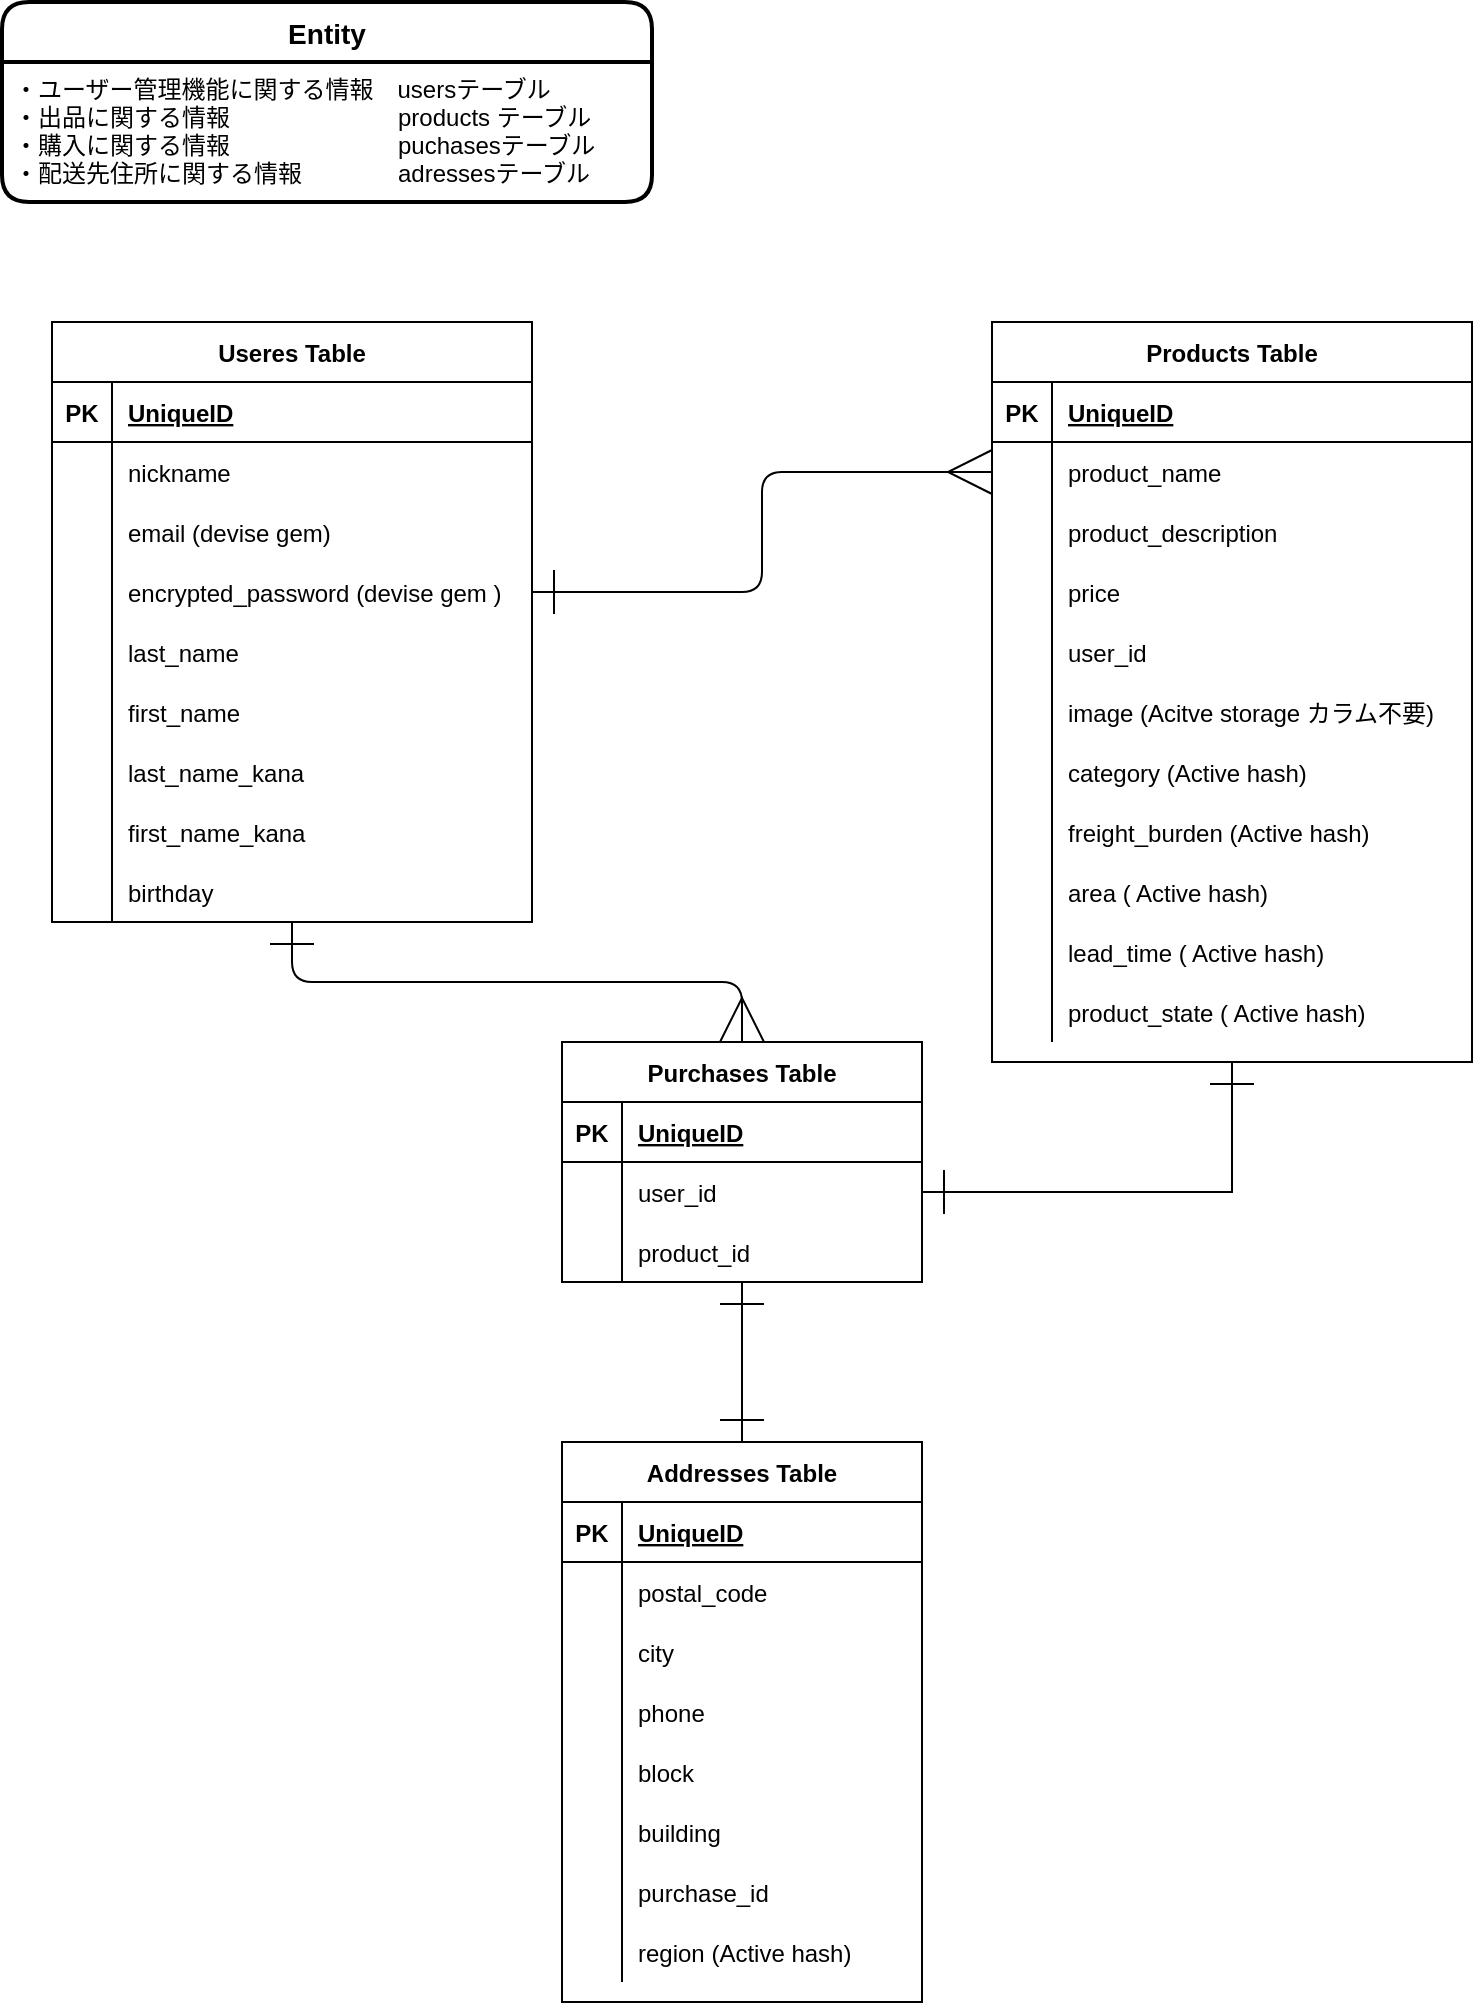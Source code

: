 <mxfile version="14.2.4" type="embed">
    <diagram id="lWTlmtCsHmXvPfJ3UJOG" name="ページ1">
        <mxGraphModel dx="589" dy="1011" grid="1" gridSize="10" guides="1" tooltips="1" connect="1" arrows="1" fold="1" page="1" pageScale="1" pageWidth="850" pageHeight="1100" math="0" shadow="0">
            <root>
                <mxCell id="0"/>
                <mxCell id="1" parent="0"/>
                <mxCell id="Od9n2D6SeKR2Rv6j3zlu-41" value="Entity" style="swimlane;childLayout=stackLayout;horizontal=1;startSize=30;horizontalStack=0;rounded=1;fontSize=14;fontStyle=1;strokeWidth=2;resizeParent=0;resizeLast=1;shadow=0;dashed=0;align=center;" parent="1" vertex="1">
                    <mxGeometry x="55" y="40" width="325" height="100" as="geometry">
                        <mxRectangle x="340" y="40" width="70" height="30" as="alternateBounds"/>
                    </mxGeometry>
                </mxCell>
                <mxCell id="Od9n2D6SeKR2Rv6j3zlu-42" value="・ユーザー管理機能に関する情報　usersテーブル&#10;・出品に関する情報　　　　　　　products テーブル&#10;・購入に関する情報　　　　　　　puchasesテーブル&#10;・配送先住所に関する情報　　　　adressesテーブル" style="align=left;strokeColor=none;fillColor=none;spacingLeft=4;fontSize=12;verticalAlign=top;resizable=0;rotatable=0;part=1;fontStyle=0" parent="Od9n2D6SeKR2Rv6j3zlu-41" vertex="1">
                    <mxGeometry y="30" width="325" height="70" as="geometry"/>
                </mxCell>
                <mxCell id="Od9n2D6SeKR2Rv6j3zlu-48" value="Useres Table" style="shape=table;startSize=30;container=1;collapsible=1;childLayout=tableLayout;fixedRows=1;rowLines=0;fontStyle=1;align=center;resizeLast=1;" parent="1" vertex="1">
                    <mxGeometry x="80" y="200" width="240" height="300" as="geometry"/>
                </mxCell>
                <mxCell id="Od9n2D6SeKR2Rv6j3zlu-49" value="" style="shape=partialRectangle;collapsible=0;dropTarget=0;pointerEvents=0;fillColor=none;top=0;left=0;bottom=1;right=0;points=[[0,0.5],[1,0.5]];portConstraint=eastwest;" parent="Od9n2D6SeKR2Rv6j3zlu-48" vertex="1">
                    <mxGeometry y="30" width="240" height="30" as="geometry"/>
                </mxCell>
                <mxCell id="Od9n2D6SeKR2Rv6j3zlu-50" value="PK" style="shape=partialRectangle;connectable=0;fillColor=none;top=0;left=0;bottom=0;right=0;fontStyle=1;overflow=hidden;" parent="Od9n2D6SeKR2Rv6j3zlu-49" vertex="1">
                    <mxGeometry width="30" height="30" as="geometry"/>
                </mxCell>
                <mxCell id="Od9n2D6SeKR2Rv6j3zlu-51" value="UniqueID" style="shape=partialRectangle;connectable=0;fillColor=none;top=0;left=0;bottom=0;right=0;align=left;spacingLeft=6;fontStyle=5;overflow=hidden;" parent="Od9n2D6SeKR2Rv6j3zlu-49" vertex="1">
                    <mxGeometry x="30" width="210" height="30" as="geometry"/>
                </mxCell>
                <mxCell id="Od9n2D6SeKR2Rv6j3zlu-52" value="" style="shape=partialRectangle;collapsible=0;dropTarget=0;pointerEvents=0;fillColor=none;top=0;left=0;bottom=0;right=0;points=[[0,0.5],[1,0.5]];portConstraint=eastwest;" parent="Od9n2D6SeKR2Rv6j3zlu-48" vertex="1">
                    <mxGeometry y="60" width="240" height="30" as="geometry"/>
                </mxCell>
                <mxCell id="Od9n2D6SeKR2Rv6j3zlu-53" value="" style="shape=partialRectangle;connectable=0;fillColor=none;top=0;left=0;bottom=0;right=0;editable=1;overflow=hidden;" parent="Od9n2D6SeKR2Rv6j3zlu-52" vertex="1">
                    <mxGeometry width="30" height="30" as="geometry"/>
                </mxCell>
                <mxCell id="Od9n2D6SeKR2Rv6j3zlu-54" value="nickname" style="shape=partialRectangle;connectable=0;fillColor=none;top=0;left=0;bottom=0;right=0;align=left;spacingLeft=6;overflow=hidden;" parent="Od9n2D6SeKR2Rv6j3zlu-52" vertex="1">
                    <mxGeometry x="30" width="210" height="30" as="geometry"/>
                </mxCell>
                <mxCell id="Od9n2D6SeKR2Rv6j3zlu-55" value="" style="shape=partialRectangle;collapsible=0;dropTarget=0;pointerEvents=0;fillColor=none;top=0;left=0;bottom=0;right=0;points=[[0,0.5],[1,0.5]];portConstraint=eastwest;" parent="Od9n2D6SeKR2Rv6j3zlu-48" vertex="1">
                    <mxGeometry y="90" width="240" height="30" as="geometry"/>
                </mxCell>
                <mxCell id="Od9n2D6SeKR2Rv6j3zlu-56" value="" style="shape=partialRectangle;connectable=0;fillColor=none;top=0;left=0;bottom=0;right=0;editable=1;overflow=hidden;" parent="Od9n2D6SeKR2Rv6j3zlu-55" vertex="1">
                    <mxGeometry width="30" height="30" as="geometry"/>
                </mxCell>
                <mxCell id="Od9n2D6SeKR2Rv6j3zlu-57" value="email (devise gem)" style="shape=partialRectangle;connectable=0;fillColor=none;top=0;left=0;bottom=0;right=0;align=left;spacingLeft=6;overflow=hidden;" parent="Od9n2D6SeKR2Rv6j3zlu-55" vertex="1">
                    <mxGeometry x="30" width="210" height="30" as="geometry"/>
                </mxCell>
                <mxCell id="Od9n2D6SeKR2Rv6j3zlu-58" value="" style="shape=partialRectangle;collapsible=0;dropTarget=0;pointerEvents=0;fillColor=none;top=0;left=0;bottom=0;right=0;points=[[0,0.5],[1,0.5]];portConstraint=eastwest;" parent="Od9n2D6SeKR2Rv6j3zlu-48" vertex="1">
                    <mxGeometry y="120" width="240" height="30" as="geometry"/>
                </mxCell>
                <mxCell id="Od9n2D6SeKR2Rv6j3zlu-59" value="" style="shape=partialRectangle;connectable=0;fillColor=none;top=0;left=0;bottom=0;right=0;editable=1;overflow=hidden;" parent="Od9n2D6SeKR2Rv6j3zlu-58" vertex="1">
                    <mxGeometry width="30" height="30" as="geometry"/>
                </mxCell>
                <mxCell id="Od9n2D6SeKR2Rv6j3zlu-60" value="encrypted_password (devise gem )" style="shape=partialRectangle;connectable=0;fillColor=none;top=0;left=0;bottom=0;right=0;align=left;spacingLeft=6;overflow=hidden;" parent="Od9n2D6SeKR2Rv6j3zlu-58" vertex="1">
                    <mxGeometry x="30" width="210" height="30" as="geometry"/>
                </mxCell>
                <mxCell id="Od9n2D6SeKR2Rv6j3zlu-61" value="" style="shape=partialRectangle;collapsible=0;dropTarget=0;pointerEvents=0;fillColor=none;top=0;left=0;bottom=0;right=0;points=[[0,0.5],[1,0.5]];portConstraint=eastwest;" parent="Od9n2D6SeKR2Rv6j3zlu-48" vertex="1">
                    <mxGeometry y="150" width="240" height="30" as="geometry"/>
                </mxCell>
                <mxCell id="Od9n2D6SeKR2Rv6j3zlu-62" value="" style="shape=partialRectangle;connectable=0;fillColor=none;top=0;left=0;bottom=0;right=0;editable=1;overflow=hidden;" parent="Od9n2D6SeKR2Rv6j3zlu-61" vertex="1">
                    <mxGeometry width="30" height="30" as="geometry"/>
                </mxCell>
                <mxCell id="Od9n2D6SeKR2Rv6j3zlu-63" value="last_name" style="shape=partialRectangle;connectable=0;fillColor=none;top=0;left=0;bottom=0;right=0;align=left;spacingLeft=6;overflow=hidden;" parent="Od9n2D6SeKR2Rv6j3zlu-61" vertex="1">
                    <mxGeometry x="30" width="210" height="30" as="geometry"/>
                </mxCell>
                <mxCell id="Od9n2D6SeKR2Rv6j3zlu-64" value="" style="shape=partialRectangle;collapsible=0;dropTarget=0;pointerEvents=0;fillColor=none;top=0;left=0;bottom=0;right=0;points=[[0,0.5],[1,0.5]];portConstraint=eastwest;" parent="Od9n2D6SeKR2Rv6j3zlu-48" vertex="1">
                    <mxGeometry y="180" width="240" height="30" as="geometry"/>
                </mxCell>
                <mxCell id="Od9n2D6SeKR2Rv6j3zlu-65" value="" style="shape=partialRectangle;connectable=0;fillColor=none;top=0;left=0;bottom=0;right=0;editable=1;overflow=hidden;" parent="Od9n2D6SeKR2Rv6j3zlu-64" vertex="1">
                    <mxGeometry width="30" height="30" as="geometry"/>
                </mxCell>
                <mxCell id="Od9n2D6SeKR2Rv6j3zlu-66" value="first_name" style="shape=partialRectangle;connectable=0;fillColor=none;top=0;left=0;bottom=0;right=0;align=left;spacingLeft=6;overflow=hidden;" parent="Od9n2D6SeKR2Rv6j3zlu-64" vertex="1">
                    <mxGeometry x="30" width="210" height="30" as="geometry"/>
                </mxCell>
                <mxCell id="Od9n2D6SeKR2Rv6j3zlu-67" value="" style="shape=partialRectangle;collapsible=0;dropTarget=0;pointerEvents=0;fillColor=none;top=0;left=0;bottom=0;right=0;points=[[0,0.5],[1,0.5]];portConstraint=eastwest;" parent="Od9n2D6SeKR2Rv6j3zlu-48" vertex="1">
                    <mxGeometry y="210" width="240" height="30" as="geometry"/>
                </mxCell>
                <mxCell id="Od9n2D6SeKR2Rv6j3zlu-68" value="" style="shape=partialRectangle;connectable=0;fillColor=none;top=0;left=0;bottom=0;right=0;editable=1;overflow=hidden;" parent="Od9n2D6SeKR2Rv6j3zlu-67" vertex="1">
                    <mxGeometry width="30" height="30" as="geometry"/>
                </mxCell>
                <mxCell id="Od9n2D6SeKR2Rv6j3zlu-69" value="last_name_kana" style="shape=partialRectangle;connectable=0;fillColor=none;top=0;left=0;bottom=0;right=0;align=left;spacingLeft=6;overflow=hidden;" parent="Od9n2D6SeKR2Rv6j3zlu-67" vertex="1">
                    <mxGeometry x="30" width="210" height="30" as="geometry"/>
                </mxCell>
                <mxCell id="Od9n2D6SeKR2Rv6j3zlu-160" value="" style="shape=partialRectangle;collapsible=0;dropTarget=0;pointerEvents=0;fillColor=none;top=0;left=0;bottom=0;right=0;points=[[0,0.5],[1,0.5]];portConstraint=eastwest;" parent="Od9n2D6SeKR2Rv6j3zlu-48" vertex="1">
                    <mxGeometry y="240" width="240" height="30" as="geometry"/>
                </mxCell>
                <mxCell id="Od9n2D6SeKR2Rv6j3zlu-161" value="" style="shape=partialRectangle;connectable=0;fillColor=none;top=0;left=0;bottom=0;right=0;editable=1;overflow=hidden;" parent="Od9n2D6SeKR2Rv6j3zlu-160" vertex="1">
                    <mxGeometry width="30" height="30" as="geometry"/>
                </mxCell>
                <mxCell id="Od9n2D6SeKR2Rv6j3zlu-162" value="first_name_kana" style="shape=partialRectangle;connectable=0;fillColor=none;top=0;left=0;bottom=0;right=0;align=left;spacingLeft=6;overflow=hidden;" parent="Od9n2D6SeKR2Rv6j3zlu-160" vertex="1">
                    <mxGeometry x="30" width="210" height="30" as="geometry"/>
                </mxCell>
                <mxCell id="Od9n2D6SeKR2Rv6j3zlu-182" value="" style="shape=partialRectangle;collapsible=0;dropTarget=0;pointerEvents=0;fillColor=none;top=0;left=0;bottom=0;right=0;points=[[0,0.5],[1,0.5]];portConstraint=eastwest;" parent="Od9n2D6SeKR2Rv6j3zlu-48" vertex="1">
                    <mxGeometry y="270" width="240" height="30" as="geometry"/>
                </mxCell>
                <mxCell id="Od9n2D6SeKR2Rv6j3zlu-183" value="" style="shape=partialRectangle;connectable=0;fillColor=none;top=0;left=0;bottom=0;right=0;editable=1;overflow=hidden;" parent="Od9n2D6SeKR2Rv6j3zlu-182" vertex="1">
                    <mxGeometry width="30" height="30" as="geometry"/>
                </mxCell>
                <mxCell id="Od9n2D6SeKR2Rv6j3zlu-184" value="birthday" style="shape=partialRectangle;connectable=0;fillColor=none;top=0;left=0;bottom=0;right=0;align=left;spacingLeft=6;overflow=hidden;" parent="Od9n2D6SeKR2Rv6j3zlu-182" vertex="1">
                    <mxGeometry x="30" width="210" height="30" as="geometry"/>
                </mxCell>
                <mxCell id="Od9n2D6SeKR2Rv6j3zlu-156" style="edgeStyle=orthogonalEdgeStyle;rounded=0;orthogonalLoop=1;jettySize=auto;html=1;entryX=1;entryY=0.5;entryDx=0;entryDy=0;endSize=20;endArrow=ERone;endFill=0;startArrow=ERone;startFill=0;startSize=20;" parent="1" source="Od9n2D6SeKR2Rv6j3zlu-73" target="Od9n2D6SeKR2Rv6j3zlu-127" edge="1">
                    <mxGeometry relative="1" as="geometry"/>
                </mxCell>
                <mxCell id="Od9n2D6SeKR2Rv6j3zlu-73" value="Products Table" style="shape=table;startSize=30;container=1;collapsible=1;childLayout=tableLayout;fixedRows=1;rowLines=0;fontStyle=1;align=center;resizeLast=1;" parent="1" vertex="1">
                    <mxGeometry x="550" y="200" width="240" height="370" as="geometry"/>
                </mxCell>
                <mxCell id="Od9n2D6SeKR2Rv6j3zlu-74" value="" style="shape=partialRectangle;collapsible=0;dropTarget=0;pointerEvents=0;fillColor=none;top=0;left=0;bottom=1;right=0;points=[[0,0.5],[1,0.5]];portConstraint=eastwest;" parent="Od9n2D6SeKR2Rv6j3zlu-73" vertex="1">
                    <mxGeometry y="30" width="240" height="30" as="geometry"/>
                </mxCell>
                <mxCell id="Od9n2D6SeKR2Rv6j3zlu-75" value="PK" style="shape=partialRectangle;connectable=0;fillColor=none;top=0;left=0;bottom=0;right=0;fontStyle=1;overflow=hidden;" parent="Od9n2D6SeKR2Rv6j3zlu-74" vertex="1">
                    <mxGeometry width="30" height="30" as="geometry"/>
                </mxCell>
                <mxCell id="Od9n2D6SeKR2Rv6j3zlu-76" value="UniqueID" style="shape=partialRectangle;connectable=0;fillColor=none;top=0;left=0;bottom=0;right=0;align=left;spacingLeft=6;fontStyle=5;overflow=hidden;" parent="Od9n2D6SeKR2Rv6j3zlu-74" vertex="1">
                    <mxGeometry x="30" width="210" height="30" as="geometry"/>
                </mxCell>
                <mxCell id="Od9n2D6SeKR2Rv6j3zlu-80" value="" style="shape=partialRectangle;collapsible=0;dropTarget=0;pointerEvents=0;fillColor=none;top=0;left=0;bottom=0;right=0;points=[[0,0.5],[1,0.5]];portConstraint=eastwest;" parent="Od9n2D6SeKR2Rv6j3zlu-73" vertex="1">
                    <mxGeometry y="60" width="240" height="30" as="geometry"/>
                </mxCell>
                <mxCell id="Od9n2D6SeKR2Rv6j3zlu-81" value="" style="shape=partialRectangle;connectable=0;fillColor=none;top=0;left=0;bottom=0;right=0;editable=1;overflow=hidden;" parent="Od9n2D6SeKR2Rv6j3zlu-80" vertex="1">
                    <mxGeometry width="30" height="30" as="geometry"/>
                </mxCell>
                <mxCell id="Od9n2D6SeKR2Rv6j3zlu-82" value="product_name" style="shape=partialRectangle;connectable=0;fillColor=none;top=0;left=0;bottom=0;right=0;align=left;spacingLeft=6;overflow=hidden;" parent="Od9n2D6SeKR2Rv6j3zlu-80" vertex="1">
                    <mxGeometry x="30" width="210" height="30" as="geometry"/>
                </mxCell>
                <mxCell id="Od9n2D6SeKR2Rv6j3zlu-83" value="" style="shape=partialRectangle;collapsible=0;dropTarget=0;pointerEvents=0;fillColor=none;top=0;left=0;bottom=0;right=0;points=[[0,0.5],[1,0.5]];portConstraint=eastwest;" parent="Od9n2D6SeKR2Rv6j3zlu-73" vertex="1">
                    <mxGeometry y="90" width="240" height="30" as="geometry"/>
                </mxCell>
                <mxCell id="Od9n2D6SeKR2Rv6j3zlu-84" value="" style="shape=partialRectangle;connectable=0;fillColor=none;top=0;left=0;bottom=0;right=0;editable=1;overflow=hidden;" parent="Od9n2D6SeKR2Rv6j3zlu-83" vertex="1">
                    <mxGeometry width="30" height="30" as="geometry"/>
                </mxCell>
                <mxCell id="Od9n2D6SeKR2Rv6j3zlu-85" value="product_description" style="shape=partialRectangle;connectable=0;fillColor=none;top=0;left=0;bottom=0;right=0;align=left;spacingLeft=6;overflow=hidden;" parent="Od9n2D6SeKR2Rv6j3zlu-83" vertex="1">
                    <mxGeometry x="30" width="210" height="30" as="geometry"/>
                </mxCell>
                <mxCell id="Od9n2D6SeKR2Rv6j3zlu-120" value="" style="shape=partialRectangle;collapsible=0;dropTarget=0;pointerEvents=0;fillColor=none;top=0;left=0;bottom=0;right=0;points=[[0,0.5],[1,0.5]];portConstraint=eastwest;" parent="Od9n2D6SeKR2Rv6j3zlu-73" vertex="1">
                    <mxGeometry y="120" width="240" height="30" as="geometry"/>
                </mxCell>
                <mxCell id="Od9n2D6SeKR2Rv6j3zlu-121" value="" style="shape=partialRectangle;connectable=0;fillColor=none;top=0;left=0;bottom=0;right=0;editable=1;overflow=hidden;" parent="Od9n2D6SeKR2Rv6j3zlu-120" vertex="1">
                    <mxGeometry width="30" height="30" as="geometry"/>
                </mxCell>
                <mxCell id="Od9n2D6SeKR2Rv6j3zlu-122" value="price" style="shape=partialRectangle;connectable=0;fillColor=none;top=0;left=0;bottom=0;right=0;align=left;spacingLeft=6;overflow=hidden;" parent="Od9n2D6SeKR2Rv6j3zlu-120" vertex="1">
                    <mxGeometry x="30" width="210" height="30" as="geometry"/>
                </mxCell>
                <mxCell id="Od9n2D6SeKR2Rv6j3zlu-191" value="" style="shape=partialRectangle;collapsible=0;dropTarget=0;pointerEvents=0;fillColor=none;top=0;left=0;bottom=0;right=0;points=[[0,0.5],[1,0.5]];portConstraint=eastwest;" parent="Od9n2D6SeKR2Rv6j3zlu-73" vertex="1">
                    <mxGeometry y="150" width="240" height="30" as="geometry"/>
                </mxCell>
                <mxCell id="Od9n2D6SeKR2Rv6j3zlu-192" value="" style="shape=partialRectangle;connectable=0;fillColor=none;top=0;left=0;bottom=0;right=0;editable=1;overflow=hidden;" parent="Od9n2D6SeKR2Rv6j3zlu-191" vertex="1">
                    <mxGeometry width="30" height="30" as="geometry"/>
                </mxCell>
                <mxCell id="Od9n2D6SeKR2Rv6j3zlu-193" value="user_id" style="shape=partialRectangle;connectable=0;fillColor=none;top=0;left=0;bottom=0;right=0;align=left;spacingLeft=6;overflow=hidden;" parent="Od9n2D6SeKR2Rv6j3zlu-191" vertex="1">
                    <mxGeometry x="30" width="210" height="30" as="geometry"/>
                </mxCell>
                <mxCell id="Od9n2D6SeKR2Rv6j3zlu-170" value="" style="shape=partialRectangle;collapsible=0;dropTarget=0;pointerEvents=0;fillColor=none;top=0;left=0;bottom=0;right=0;points=[[0,0.5],[1,0.5]];portConstraint=eastwest;" parent="Od9n2D6SeKR2Rv6j3zlu-73" vertex="1">
                    <mxGeometry y="180" width="240" height="30" as="geometry"/>
                </mxCell>
                <mxCell id="Od9n2D6SeKR2Rv6j3zlu-171" value="" style="shape=partialRectangle;connectable=0;fillColor=none;top=0;left=0;bottom=0;right=0;editable=1;overflow=hidden;" parent="Od9n2D6SeKR2Rv6j3zlu-170" vertex="1">
                    <mxGeometry width="30" height="30" as="geometry"/>
                </mxCell>
                <mxCell id="Od9n2D6SeKR2Rv6j3zlu-172" value="image (Acitve storage カラム不要)" style="shape=partialRectangle;connectable=0;fillColor=none;top=0;left=0;bottom=0;right=0;align=left;spacingLeft=6;overflow=hidden;" parent="Od9n2D6SeKR2Rv6j3zlu-170" vertex="1">
                    <mxGeometry x="30" width="210" height="30" as="geometry"/>
                </mxCell>
                <mxCell id="Od9n2D6SeKR2Rv6j3zlu-173" value="" style="shape=partialRectangle;collapsible=0;dropTarget=0;pointerEvents=0;fillColor=none;top=0;left=0;bottom=0;right=0;points=[[0,0.5],[1,0.5]];portConstraint=eastwest;" parent="Od9n2D6SeKR2Rv6j3zlu-73" vertex="1">
                    <mxGeometry y="210" width="240" height="30" as="geometry"/>
                </mxCell>
                <mxCell id="Od9n2D6SeKR2Rv6j3zlu-174" value="" style="shape=partialRectangle;connectable=0;fillColor=none;top=0;left=0;bottom=0;right=0;editable=1;overflow=hidden;" parent="Od9n2D6SeKR2Rv6j3zlu-173" vertex="1">
                    <mxGeometry width="30" height="30" as="geometry"/>
                </mxCell>
                <mxCell id="Od9n2D6SeKR2Rv6j3zlu-175" value="category (Active hash)" style="shape=partialRectangle;connectable=0;fillColor=none;top=0;left=0;bottom=0;right=0;align=left;spacingLeft=6;overflow=hidden;" parent="Od9n2D6SeKR2Rv6j3zlu-173" vertex="1">
                    <mxGeometry x="30" width="210" height="30" as="geometry"/>
                </mxCell>
                <mxCell id="Od9n2D6SeKR2Rv6j3zlu-176" value="" style="shape=partialRectangle;collapsible=0;dropTarget=0;pointerEvents=0;fillColor=none;top=0;left=0;bottom=0;right=0;points=[[0,0.5],[1,0.5]];portConstraint=eastwest;" parent="Od9n2D6SeKR2Rv6j3zlu-73" vertex="1">
                    <mxGeometry y="240" width="240" height="30" as="geometry"/>
                </mxCell>
                <mxCell id="Od9n2D6SeKR2Rv6j3zlu-177" value="" style="shape=partialRectangle;connectable=0;fillColor=none;top=0;left=0;bottom=0;right=0;editable=1;overflow=hidden;" parent="Od9n2D6SeKR2Rv6j3zlu-176" vertex="1">
                    <mxGeometry width="30" height="30" as="geometry"/>
                </mxCell>
                <mxCell id="Od9n2D6SeKR2Rv6j3zlu-178" value="freight_burden (Active hash)" style="shape=partialRectangle;connectable=0;fillColor=none;top=0;left=0;bottom=0;right=0;align=left;spacingLeft=6;overflow=hidden;" parent="Od9n2D6SeKR2Rv6j3zlu-176" vertex="1">
                    <mxGeometry x="30" width="210" height="30" as="geometry"/>
                </mxCell>
                <mxCell id="Od9n2D6SeKR2Rv6j3zlu-179" value="" style="shape=partialRectangle;collapsible=0;dropTarget=0;pointerEvents=0;fillColor=none;top=0;left=0;bottom=0;right=0;points=[[0,0.5],[1,0.5]];portConstraint=eastwest;" parent="Od9n2D6SeKR2Rv6j3zlu-73" vertex="1">
                    <mxGeometry y="270" width="240" height="30" as="geometry"/>
                </mxCell>
                <mxCell id="Od9n2D6SeKR2Rv6j3zlu-180" value="" style="shape=partialRectangle;connectable=0;fillColor=none;top=0;left=0;bottom=0;right=0;editable=1;overflow=hidden;" parent="Od9n2D6SeKR2Rv6j3zlu-179" vertex="1">
                    <mxGeometry width="30" height="30" as="geometry"/>
                </mxCell>
                <mxCell id="Od9n2D6SeKR2Rv6j3zlu-181" value="area ( Active hash)" style="shape=partialRectangle;connectable=0;fillColor=none;top=0;left=0;bottom=0;right=0;align=left;spacingLeft=6;overflow=hidden;" parent="Od9n2D6SeKR2Rv6j3zlu-179" vertex="1">
                    <mxGeometry x="30" width="210" height="30" as="geometry"/>
                </mxCell>
                <mxCell id="Od9n2D6SeKR2Rv6j3zlu-188" value="" style="shape=partialRectangle;collapsible=0;dropTarget=0;pointerEvents=0;fillColor=none;top=0;left=0;bottom=0;right=0;points=[[0,0.5],[1,0.5]];portConstraint=eastwest;" parent="Od9n2D6SeKR2Rv6j3zlu-73" vertex="1">
                    <mxGeometry y="300" width="240" height="30" as="geometry"/>
                </mxCell>
                <mxCell id="Od9n2D6SeKR2Rv6j3zlu-189" value="" style="shape=partialRectangle;connectable=0;fillColor=none;top=0;left=0;bottom=0;right=0;editable=1;overflow=hidden;" parent="Od9n2D6SeKR2Rv6j3zlu-188" vertex="1">
                    <mxGeometry width="30" height="30" as="geometry"/>
                </mxCell>
                <mxCell id="Od9n2D6SeKR2Rv6j3zlu-190" value="lead_time ( Active hash)" style="shape=partialRectangle;connectable=0;fillColor=none;top=0;left=0;bottom=0;right=0;align=left;spacingLeft=6;overflow=hidden;" parent="Od9n2D6SeKR2Rv6j3zlu-188" vertex="1">
                    <mxGeometry x="30" width="210" height="30" as="geometry"/>
                </mxCell>
                <mxCell id="12" value="" style="shape=partialRectangle;collapsible=0;dropTarget=0;pointerEvents=0;fillColor=none;top=0;left=0;bottom=0;right=0;points=[[0,0.5],[1,0.5]];portConstraint=eastwest;" vertex="1" parent="Od9n2D6SeKR2Rv6j3zlu-73">
                    <mxGeometry y="330" width="240" height="30" as="geometry"/>
                </mxCell>
                <mxCell id="13" value="" style="shape=partialRectangle;connectable=0;fillColor=none;top=0;left=0;bottom=0;right=0;editable=1;overflow=hidden;" vertex="1" parent="12">
                    <mxGeometry width="30" height="30" as="geometry"/>
                </mxCell>
                <mxCell id="14" value="product_state ( Active hash)" style="shape=partialRectangle;connectable=0;fillColor=none;top=0;left=0;bottom=0;right=0;align=left;spacingLeft=6;overflow=hidden;" vertex="1" parent="12">
                    <mxGeometry x="30" width="210" height="30" as="geometry"/>
                </mxCell>
                <mxCell id="Od9n2D6SeKR2Rv6j3zlu-159" style="edgeStyle=orthogonalEdgeStyle;rounded=0;orthogonalLoop=1;jettySize=auto;html=1;startArrow=ERone;startFill=0;startSize=20;endArrow=ERone;endFill=0;endSize=20;" parent="1" source="Od9n2D6SeKR2Rv6j3zlu-123" target="Od9n2D6SeKR2Rv6j3zlu-136" edge="1">
                    <mxGeometry relative="1" as="geometry"/>
                </mxCell>
                <mxCell id="Od9n2D6SeKR2Rv6j3zlu-123" value="Purchases Table" style="shape=table;startSize=30;container=1;collapsible=1;childLayout=tableLayout;fixedRows=1;rowLines=0;fontStyle=1;align=center;resizeLast=1;" parent="1" vertex="1">
                    <mxGeometry x="335" y="560" width="180" height="120" as="geometry"/>
                </mxCell>
                <mxCell id="Od9n2D6SeKR2Rv6j3zlu-124" value="" style="shape=partialRectangle;collapsible=0;dropTarget=0;pointerEvents=0;fillColor=none;top=0;left=0;bottom=1;right=0;points=[[0,0.5],[1,0.5]];portConstraint=eastwest;" parent="Od9n2D6SeKR2Rv6j3zlu-123" vertex="1">
                    <mxGeometry y="30" width="180" height="30" as="geometry"/>
                </mxCell>
                <mxCell id="Od9n2D6SeKR2Rv6j3zlu-125" value="PK" style="shape=partialRectangle;connectable=0;fillColor=none;top=0;left=0;bottom=0;right=0;fontStyle=1;overflow=hidden;" parent="Od9n2D6SeKR2Rv6j3zlu-124" vertex="1">
                    <mxGeometry width="30" height="30" as="geometry"/>
                </mxCell>
                <mxCell id="Od9n2D6SeKR2Rv6j3zlu-126" value="UniqueID" style="shape=partialRectangle;connectable=0;fillColor=none;top=0;left=0;bottom=0;right=0;align=left;spacingLeft=6;fontStyle=5;overflow=hidden;" parent="Od9n2D6SeKR2Rv6j3zlu-124" vertex="1">
                    <mxGeometry x="30" width="150" height="30" as="geometry"/>
                </mxCell>
                <mxCell id="Od9n2D6SeKR2Rv6j3zlu-127" value="" style="shape=partialRectangle;collapsible=0;dropTarget=0;pointerEvents=0;fillColor=none;top=0;left=0;bottom=0;right=0;points=[[0,0.5],[1,0.5]];portConstraint=eastwest;" parent="Od9n2D6SeKR2Rv6j3zlu-123" vertex="1">
                    <mxGeometry y="60" width="180" height="30" as="geometry"/>
                </mxCell>
                <mxCell id="Od9n2D6SeKR2Rv6j3zlu-128" value="" style="shape=partialRectangle;connectable=0;fillColor=none;top=0;left=0;bottom=0;right=0;editable=1;overflow=hidden;" parent="Od9n2D6SeKR2Rv6j3zlu-127" vertex="1">
                    <mxGeometry width="30" height="30" as="geometry"/>
                </mxCell>
                <mxCell id="Od9n2D6SeKR2Rv6j3zlu-129" value="user_id" style="shape=partialRectangle;connectable=0;fillColor=none;top=0;left=0;bottom=0;right=0;align=left;spacingLeft=6;overflow=hidden;" parent="Od9n2D6SeKR2Rv6j3zlu-127" vertex="1">
                    <mxGeometry x="30" width="150" height="30" as="geometry"/>
                </mxCell>
                <mxCell id="Od9n2D6SeKR2Rv6j3zlu-130" value="" style="shape=partialRectangle;collapsible=0;dropTarget=0;pointerEvents=0;fillColor=none;top=0;left=0;bottom=0;right=0;points=[[0,0.5],[1,0.5]];portConstraint=eastwest;" parent="Od9n2D6SeKR2Rv6j3zlu-123" vertex="1">
                    <mxGeometry y="90" width="180" height="30" as="geometry"/>
                </mxCell>
                <mxCell id="Od9n2D6SeKR2Rv6j3zlu-131" value="" style="shape=partialRectangle;connectable=0;fillColor=none;top=0;left=0;bottom=0;right=0;editable=1;overflow=hidden;" parent="Od9n2D6SeKR2Rv6j3zlu-130" vertex="1">
                    <mxGeometry width="30" height="30" as="geometry"/>
                </mxCell>
                <mxCell id="Od9n2D6SeKR2Rv6j3zlu-132" value="product_id" style="shape=partialRectangle;connectable=0;fillColor=none;top=0;left=0;bottom=0;right=0;align=left;spacingLeft=6;overflow=hidden;" parent="Od9n2D6SeKR2Rv6j3zlu-130" vertex="1">
                    <mxGeometry x="30" width="150" height="30" as="geometry"/>
                </mxCell>
                <mxCell id="Od9n2D6SeKR2Rv6j3zlu-136" value="Addresses Table" style="shape=table;startSize=30;container=1;collapsible=1;childLayout=tableLayout;fixedRows=1;rowLines=0;fontStyle=1;align=center;resizeLast=1;" parent="1" vertex="1">
                    <mxGeometry x="335" y="760" width="180" height="280" as="geometry"/>
                </mxCell>
                <mxCell id="Od9n2D6SeKR2Rv6j3zlu-137" value="" style="shape=partialRectangle;collapsible=0;dropTarget=0;pointerEvents=0;fillColor=none;top=0;left=0;bottom=1;right=0;points=[[0,0.5],[1,0.5]];portConstraint=eastwest;" parent="Od9n2D6SeKR2Rv6j3zlu-136" vertex="1">
                    <mxGeometry y="30" width="180" height="30" as="geometry"/>
                </mxCell>
                <mxCell id="Od9n2D6SeKR2Rv6j3zlu-138" value="PK" style="shape=partialRectangle;connectable=0;fillColor=none;top=0;left=0;bottom=0;right=0;fontStyle=1;overflow=hidden;" parent="Od9n2D6SeKR2Rv6j3zlu-137" vertex="1">
                    <mxGeometry width="30" height="30" as="geometry"/>
                </mxCell>
                <mxCell id="Od9n2D6SeKR2Rv6j3zlu-139" value="UniqueID" style="shape=partialRectangle;connectable=0;fillColor=none;top=0;left=0;bottom=0;right=0;align=left;spacingLeft=6;fontStyle=5;overflow=hidden;" parent="Od9n2D6SeKR2Rv6j3zlu-137" vertex="1">
                    <mxGeometry x="30" width="150" height="30" as="geometry"/>
                </mxCell>
                <mxCell id="Od9n2D6SeKR2Rv6j3zlu-140" value="" style="shape=partialRectangle;collapsible=0;dropTarget=0;pointerEvents=0;fillColor=none;top=0;left=0;bottom=0;right=0;points=[[0,0.5],[1,0.5]];portConstraint=eastwest;" parent="Od9n2D6SeKR2Rv6j3zlu-136" vertex="1">
                    <mxGeometry y="60" width="180" height="30" as="geometry"/>
                </mxCell>
                <mxCell id="Od9n2D6SeKR2Rv6j3zlu-141" value="" style="shape=partialRectangle;connectable=0;fillColor=none;top=0;left=0;bottom=0;right=0;editable=1;overflow=hidden;" parent="Od9n2D6SeKR2Rv6j3zlu-140" vertex="1">
                    <mxGeometry width="30" height="30" as="geometry"/>
                </mxCell>
                <mxCell id="Od9n2D6SeKR2Rv6j3zlu-142" value="postal_code" style="shape=partialRectangle;connectable=0;fillColor=none;top=0;left=0;bottom=0;right=0;align=left;spacingLeft=6;overflow=hidden;" parent="Od9n2D6SeKR2Rv6j3zlu-140" vertex="1">
                    <mxGeometry x="30" width="150" height="30" as="geometry"/>
                </mxCell>
                <mxCell id="Od9n2D6SeKR2Rv6j3zlu-143" value="" style="shape=partialRectangle;collapsible=0;dropTarget=0;pointerEvents=0;fillColor=none;top=0;left=0;bottom=0;right=0;points=[[0,0.5],[1,0.5]];portConstraint=eastwest;" parent="Od9n2D6SeKR2Rv6j3zlu-136" vertex="1">
                    <mxGeometry y="90" width="180" height="30" as="geometry"/>
                </mxCell>
                <mxCell id="Od9n2D6SeKR2Rv6j3zlu-144" value="" style="shape=partialRectangle;connectable=0;fillColor=none;top=0;left=0;bottom=0;right=0;editable=1;overflow=hidden;" parent="Od9n2D6SeKR2Rv6j3zlu-143" vertex="1">
                    <mxGeometry width="30" height="30" as="geometry"/>
                </mxCell>
                <mxCell id="Od9n2D6SeKR2Rv6j3zlu-145" value="city" style="shape=partialRectangle;connectable=0;fillColor=none;top=0;left=0;bottom=0;right=0;align=left;spacingLeft=6;overflow=hidden;" parent="Od9n2D6SeKR2Rv6j3zlu-143" vertex="1">
                    <mxGeometry x="30" width="150" height="30" as="geometry"/>
                </mxCell>
                <mxCell id="Od9n2D6SeKR2Rv6j3zlu-146" value="" style="shape=partialRectangle;collapsible=0;dropTarget=0;pointerEvents=0;fillColor=none;top=0;left=0;bottom=0;right=0;points=[[0,0.5],[1,0.5]];portConstraint=eastwest;" parent="Od9n2D6SeKR2Rv6j3zlu-136" vertex="1">
                    <mxGeometry y="120" width="180" height="30" as="geometry"/>
                </mxCell>
                <mxCell id="Od9n2D6SeKR2Rv6j3zlu-147" value="" style="shape=partialRectangle;connectable=0;fillColor=none;top=0;left=0;bottom=0;right=0;editable=1;overflow=hidden;" parent="Od9n2D6SeKR2Rv6j3zlu-146" vertex="1">
                    <mxGeometry width="30" height="30" as="geometry"/>
                </mxCell>
                <mxCell id="Od9n2D6SeKR2Rv6j3zlu-148" value="phone" style="shape=partialRectangle;connectable=0;fillColor=none;top=0;left=0;bottom=0;right=0;align=left;spacingLeft=6;overflow=hidden;" parent="Od9n2D6SeKR2Rv6j3zlu-146" vertex="1">
                    <mxGeometry x="30" width="150" height="30" as="geometry"/>
                </mxCell>
                <mxCell id="6" value="" style="shape=partialRectangle;collapsible=0;dropTarget=0;pointerEvents=0;fillColor=none;top=0;left=0;bottom=0;right=0;points=[[0,0.5],[1,0.5]];portConstraint=eastwest;" vertex="1" parent="Od9n2D6SeKR2Rv6j3zlu-136">
                    <mxGeometry y="150" width="180" height="30" as="geometry"/>
                </mxCell>
                <mxCell id="7" value="" style="shape=partialRectangle;connectable=0;fillColor=none;top=0;left=0;bottom=0;right=0;editable=1;overflow=hidden;" vertex="1" parent="6">
                    <mxGeometry width="30" height="30" as="geometry"/>
                </mxCell>
                <mxCell id="8" value="block" style="shape=partialRectangle;connectable=0;fillColor=none;top=0;left=0;bottom=0;right=0;align=left;spacingLeft=6;overflow=hidden;" vertex="1" parent="6">
                    <mxGeometry x="30" width="150" height="30" as="geometry"/>
                </mxCell>
                <mxCell id="9" value="" style="shape=partialRectangle;collapsible=0;dropTarget=0;pointerEvents=0;fillColor=none;top=0;left=0;bottom=0;right=0;points=[[0,0.5],[1,0.5]];portConstraint=eastwest;" vertex="1" parent="Od9n2D6SeKR2Rv6j3zlu-136">
                    <mxGeometry y="180" width="180" height="30" as="geometry"/>
                </mxCell>
                <mxCell id="10" value="" style="shape=partialRectangle;connectable=0;fillColor=none;top=0;left=0;bottom=0;right=0;editable=1;overflow=hidden;" vertex="1" parent="9">
                    <mxGeometry width="30" height="30" as="geometry"/>
                </mxCell>
                <mxCell id="11" value="building" style="shape=partialRectangle;connectable=0;fillColor=none;top=0;left=0;bottom=0;right=0;align=left;spacingLeft=6;overflow=hidden;" vertex="1" parent="9">
                    <mxGeometry x="30" width="150" height="30" as="geometry"/>
                </mxCell>
                <mxCell id="Od9n2D6SeKR2Rv6j3zlu-197" value="" style="shape=partialRectangle;collapsible=0;dropTarget=0;pointerEvents=0;fillColor=none;top=0;left=0;bottom=0;right=0;points=[[0,0.5],[1,0.5]];portConstraint=eastwest;" parent="Od9n2D6SeKR2Rv6j3zlu-136" vertex="1">
                    <mxGeometry y="210" width="180" height="30" as="geometry"/>
                </mxCell>
                <mxCell id="Od9n2D6SeKR2Rv6j3zlu-198" value="" style="shape=partialRectangle;connectable=0;fillColor=none;top=0;left=0;bottom=0;right=0;editable=1;overflow=hidden;" parent="Od9n2D6SeKR2Rv6j3zlu-197" vertex="1">
                    <mxGeometry width="30" height="30" as="geometry"/>
                </mxCell>
                <mxCell id="Od9n2D6SeKR2Rv6j3zlu-199" value="purchase_id" style="shape=partialRectangle;connectable=0;fillColor=none;top=0;left=0;bottom=0;right=0;align=left;spacingLeft=6;overflow=hidden;" parent="Od9n2D6SeKR2Rv6j3zlu-197" vertex="1">
                    <mxGeometry x="30" width="150" height="30" as="geometry"/>
                </mxCell>
                <mxCell id="Od9n2D6SeKR2Rv6j3zlu-185" value="" style="shape=partialRectangle;collapsible=0;dropTarget=0;pointerEvents=0;fillColor=none;top=0;left=0;bottom=0;right=0;points=[[0,0.5],[1,0.5]];portConstraint=eastwest;" parent="Od9n2D6SeKR2Rv6j3zlu-136" vertex="1">
                    <mxGeometry y="240" width="180" height="30" as="geometry"/>
                </mxCell>
                <mxCell id="Od9n2D6SeKR2Rv6j3zlu-186" value="" style="shape=partialRectangle;connectable=0;fillColor=none;top=0;left=0;bottom=0;right=0;editable=1;overflow=hidden;" parent="Od9n2D6SeKR2Rv6j3zlu-185" vertex="1">
                    <mxGeometry width="30" height="30" as="geometry"/>
                </mxCell>
                <mxCell id="Od9n2D6SeKR2Rv6j3zlu-187" value="region (Active hash)" style="shape=partialRectangle;connectable=0;fillColor=none;top=0;left=0;bottom=0;right=0;align=left;spacingLeft=6;overflow=hidden;" parent="Od9n2D6SeKR2Rv6j3zlu-185" vertex="1">
                    <mxGeometry x="30" width="150" height="30" as="geometry"/>
                </mxCell>
                <mxCell id="Od9n2D6SeKR2Rv6j3zlu-153" value="" style="fontSize=12;html=1;endArrow=ERmany;exitX=0.5;exitY=1;exitDx=0;exitDy=0;entryX=0.5;entryY=0;entryDx=0;entryDy=0;endSize=20;edgeStyle=orthogonalEdgeStyle;endFill=0;startArrow=ERone;startFill=0;startSize=20;" parent="1" source="Od9n2D6SeKR2Rv6j3zlu-48" target="Od9n2D6SeKR2Rv6j3zlu-123" edge="1">
                    <mxGeometry width="100" height="100" relative="1" as="geometry">
                        <mxPoint x="220" y="590" as="sourcePoint"/>
                        <mxPoint x="180" y="610" as="targetPoint"/>
                    </mxGeometry>
                </mxCell>
                <mxCell id="Od9n2D6SeKR2Rv6j3zlu-155" value="" style="fontSize=12;html=1;endArrow=ERmany;exitX=1;exitY=0.5;exitDx=0;exitDy=0;endSize=20;edgeStyle=orthogonalEdgeStyle;entryX=0;entryY=0.5;entryDx=0;entryDy=0;endFill=0;startArrow=ERone;startFill=0;startSize=20;" parent="1" source="Od9n2D6SeKR2Rv6j3zlu-58" target="Od9n2D6SeKR2Rv6j3zlu-80" edge="1">
                    <mxGeometry width="100" height="100" relative="1" as="geometry">
                        <mxPoint x="320" y="380" as="sourcePoint"/>
                        <mxPoint x="530" y="280" as="targetPoint"/>
                    </mxGeometry>
                </mxCell>
            </root>
        </mxGraphModel>
    </diagram>
</mxfile>